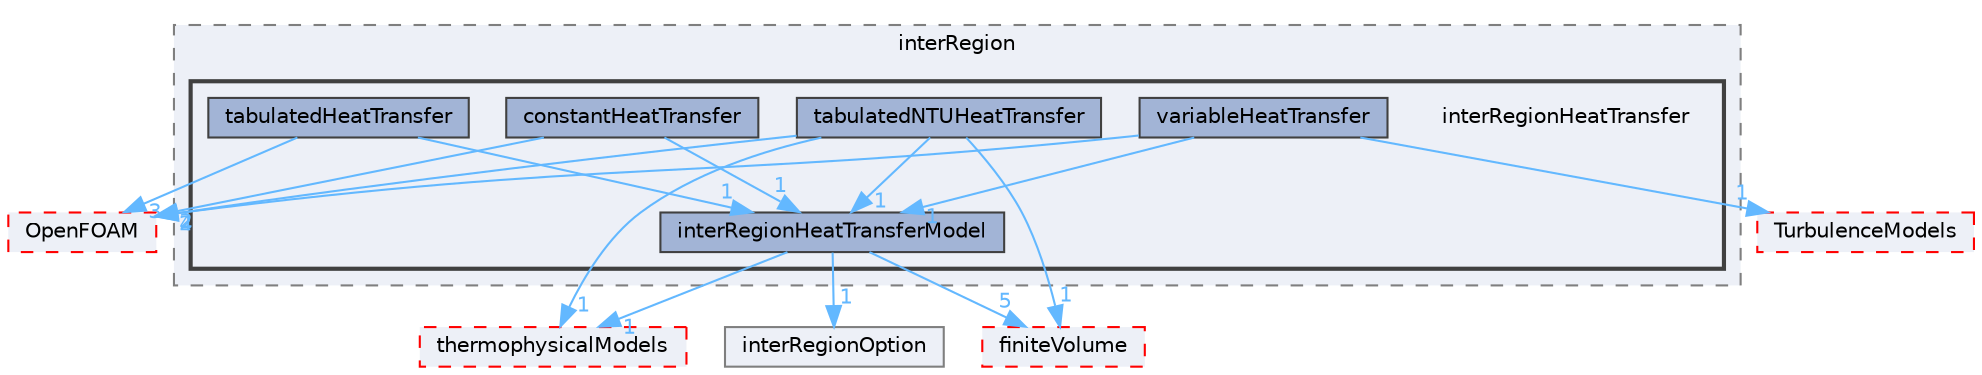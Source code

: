 digraph "src/fvOptions/sources/interRegion/interRegionHeatTransfer"
{
 // LATEX_PDF_SIZE
  bgcolor="transparent";
  edge [fontname=Helvetica,fontsize=10,labelfontname=Helvetica,labelfontsize=10];
  node [fontname=Helvetica,fontsize=10,shape=box,height=0.2,width=0.4];
  compound=true
  subgraph clusterdir_ed2831c0dbe49df810debb73cd18fb6c {
    graph [ bgcolor="#edf0f7", pencolor="grey50", label="interRegion", fontname=Helvetica,fontsize=10 style="filled,dashed", URL="dir_ed2831c0dbe49df810debb73cd18fb6c.html",tooltip=""]
  subgraph clusterdir_8c328afdfc5b8d48f5b4349289c6a376 {
    graph [ bgcolor="#edf0f7", pencolor="grey25", label="", fontname=Helvetica,fontsize=10 style="filled,bold", URL="dir_8c328afdfc5b8d48f5b4349289c6a376.html",tooltip=""]
    dir_8c328afdfc5b8d48f5b4349289c6a376 [shape=plaintext, label="interRegionHeatTransfer"];
  dir_1493d89b6faf73fbbeb76ee0ca7be375 [label="constantHeatTransfer", fillcolor="#a2b4d6", color="grey25", style="filled", URL="dir_1493d89b6faf73fbbeb76ee0ca7be375.html",tooltip=""];
  dir_c627215e7364d331f2459936eb5b644d [label="interRegionHeatTransferModel", fillcolor="#a2b4d6", color="grey25", style="filled", URL="dir_c627215e7364d331f2459936eb5b644d.html",tooltip=""];
  dir_f8197623af452a859160b109dbf3567d [label="tabulatedHeatTransfer", fillcolor="#a2b4d6", color="grey25", style="filled", URL="dir_f8197623af452a859160b109dbf3567d.html",tooltip=""];
  dir_b7832cec2ed8244ab57b3201b2c98d5e [label="tabulatedNTUHeatTransfer", fillcolor="#a2b4d6", color="grey25", style="filled", URL="dir_b7832cec2ed8244ab57b3201b2c98d5e.html",tooltip=""];
  dir_7409800b089bd7e00596e5e140f730f8 [label="variableHeatTransfer", fillcolor="#a2b4d6", color="grey25", style="filled", URL="dir_7409800b089bd7e00596e5e140f730f8.html",tooltip=""];
  }
  }
  dir_c5473ff19b20e6ec4dfe5c310b3778a8 [label="OpenFOAM", fillcolor="#edf0f7", color="red", style="filled,dashed", URL="dir_c5473ff19b20e6ec4dfe5c310b3778a8.html",tooltip=""];
  dir_2778d089ec5c4f66810b11f753867003 [label="thermophysicalModels", fillcolor="#edf0f7", color="red", style="filled,dashed", URL="dir_2778d089ec5c4f66810b11f753867003.html",tooltip=""];
  dir_9bd15774b555cf7259a6fa18f99fe99b [label="finiteVolume", fillcolor="#edf0f7", color="red", style="filled,dashed", URL="dir_9bd15774b555cf7259a6fa18f99fe99b.html",tooltip=""];
  dir_e004c8aef6ad3730b0be09e2a7704e0f [label="interRegionOption", fillcolor="#edf0f7", color="grey50", style="filled", URL="dir_e004c8aef6ad3730b0be09e2a7704e0f.html",tooltip=""];
  dir_1eda626aeac0f0ad2848c36acaa5d501 [label="TurbulenceModels", fillcolor="#edf0f7", color="red", style="filled,dashed", URL="dir_1eda626aeac0f0ad2848c36acaa5d501.html",tooltip=""];
  dir_1493d89b6faf73fbbeb76ee0ca7be375->dir_c5473ff19b20e6ec4dfe5c310b3778a8 [headlabel="2", labeldistance=1.5 headhref="dir_000628_002695.html" href="dir_000628_002695.html" color="steelblue1" fontcolor="steelblue1"];
  dir_1493d89b6faf73fbbeb76ee0ca7be375->dir_c627215e7364d331f2459936eb5b644d [headlabel="1", labeldistance=1.5 headhref="dir_000628_001944.html" href="dir_000628_001944.html" color="steelblue1" fontcolor="steelblue1"];
  dir_c627215e7364d331f2459936eb5b644d->dir_2778d089ec5c4f66810b11f753867003 [headlabel="1", labeldistance=1.5 headhref="dir_001944_004022.html" href="dir_001944_004022.html" color="steelblue1" fontcolor="steelblue1"];
  dir_c627215e7364d331f2459936eb5b644d->dir_9bd15774b555cf7259a6fa18f99fe99b [headlabel="5", labeldistance=1.5 headhref="dir_001944_001387.html" href="dir_001944_001387.html" color="steelblue1" fontcolor="steelblue1"];
  dir_c627215e7364d331f2459936eb5b644d->dir_e004c8aef6ad3730b0be09e2a7704e0f [headlabel="1", labeldistance=1.5 headhref="dir_001944_001945.html" href="dir_001944_001945.html" color="steelblue1" fontcolor="steelblue1"];
  dir_f8197623af452a859160b109dbf3567d->dir_c5473ff19b20e6ec4dfe5c310b3778a8 [headlabel="3", labeldistance=1.5 headhref="dir_003956_002695.html" href="dir_003956_002695.html" color="steelblue1" fontcolor="steelblue1"];
  dir_f8197623af452a859160b109dbf3567d->dir_c627215e7364d331f2459936eb5b644d [headlabel="1", labeldistance=1.5 headhref="dir_003956_001944.html" href="dir_003956_001944.html" color="steelblue1" fontcolor="steelblue1"];
  dir_b7832cec2ed8244ab57b3201b2c98d5e->dir_2778d089ec5c4f66810b11f753867003 [headlabel="1", labeldistance=1.5 headhref="dir_003957_004022.html" href="dir_003957_004022.html" color="steelblue1" fontcolor="steelblue1"];
  dir_b7832cec2ed8244ab57b3201b2c98d5e->dir_9bd15774b555cf7259a6fa18f99fe99b [headlabel="1", labeldistance=1.5 headhref="dir_003957_001387.html" href="dir_003957_001387.html" color="steelblue1" fontcolor="steelblue1"];
  dir_b7832cec2ed8244ab57b3201b2c98d5e->dir_c5473ff19b20e6ec4dfe5c310b3778a8 [headlabel="4", labeldistance=1.5 headhref="dir_003957_002695.html" href="dir_003957_002695.html" color="steelblue1" fontcolor="steelblue1"];
  dir_b7832cec2ed8244ab57b3201b2c98d5e->dir_c627215e7364d331f2459936eb5b644d [headlabel="1", labeldistance=1.5 headhref="dir_003957_001944.html" href="dir_003957_001944.html" color="steelblue1" fontcolor="steelblue1"];
  dir_7409800b089bd7e00596e5e140f730f8->dir_1eda626aeac0f0ad2848c36acaa5d501 [headlabel="1", labeldistance=1.5 headhref="dir_004253_004143.html" href="dir_004253_004143.html" color="steelblue1" fontcolor="steelblue1"];
  dir_7409800b089bd7e00596e5e140f730f8->dir_c5473ff19b20e6ec4dfe5c310b3778a8 [headlabel="2", labeldistance=1.5 headhref="dir_004253_002695.html" href="dir_004253_002695.html" color="steelblue1" fontcolor="steelblue1"];
  dir_7409800b089bd7e00596e5e140f730f8->dir_c627215e7364d331f2459936eb5b644d [headlabel="1", labeldistance=1.5 headhref="dir_004253_001944.html" href="dir_004253_001944.html" color="steelblue1" fontcolor="steelblue1"];
}
